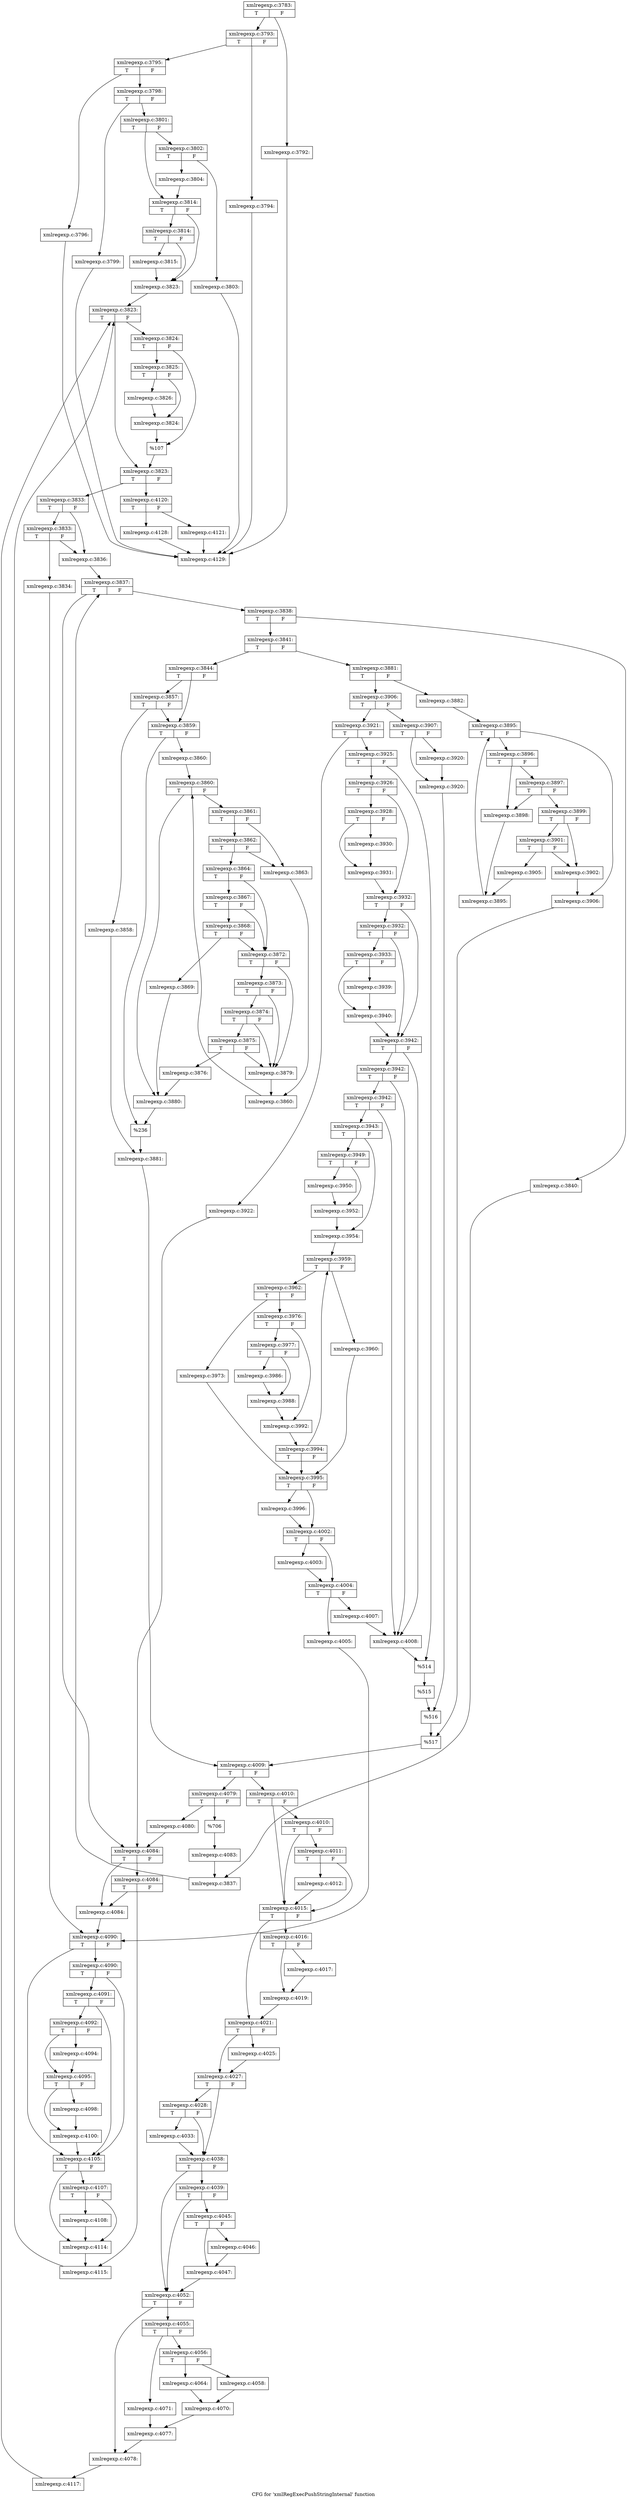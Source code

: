 digraph "CFG for 'xmlRegExecPushStringInternal' function" {
	label="CFG for 'xmlRegExecPushStringInternal' function";

	Node0x563d9d5876f0 [shape=record,label="{xmlregexp.c:3783:|{<s0>T|<s1>F}}"];
	Node0x563d9d5876f0 -> Node0x563d9d6e0880;
	Node0x563d9d5876f0 -> Node0x563d9d6e08d0;
	Node0x563d9d6e0880 [shape=record,label="{xmlregexp.c:3792:}"];
	Node0x563d9d6e0880 -> Node0x563d9d6dd480;
	Node0x563d9d6e08d0 [shape=record,label="{xmlregexp.c:3793:|{<s0>T|<s1>F}}"];
	Node0x563d9d6e08d0 -> Node0x563d9d6e0d90;
	Node0x563d9d6e08d0 -> Node0x563d9d6e0de0;
	Node0x563d9d6e0d90 [shape=record,label="{xmlregexp.c:3794:}"];
	Node0x563d9d6e0d90 -> Node0x563d9d6dd480;
	Node0x563d9d6e0de0 [shape=record,label="{xmlregexp.c:3795:|{<s0>T|<s1>F}}"];
	Node0x563d9d6e0de0 -> Node0x563d9d6e1330;
	Node0x563d9d6e0de0 -> Node0x563d9d6e1380;
	Node0x563d9d6e1330 [shape=record,label="{xmlregexp.c:3796:}"];
	Node0x563d9d6e1330 -> Node0x563d9d6dd480;
	Node0x563d9d6e1380 [shape=record,label="{xmlregexp.c:3798:|{<s0>T|<s1>F}}"];
	Node0x563d9d6e1380 -> Node0x563d9d6e1990;
	Node0x563d9d6e1380 -> Node0x563d9d6e19e0;
	Node0x563d9d6e1990 [shape=record,label="{xmlregexp.c:3799:}"];
	Node0x563d9d6e1990 -> Node0x563d9d6dd480;
	Node0x563d9d6e19e0 [shape=record,label="{xmlregexp.c:3801:|{<s0>T|<s1>F}}"];
	Node0x563d9d6e19e0 -> Node0x563d9d6e2260;
	Node0x563d9d6e19e0 -> Node0x563d9d6e22b0;
	Node0x563d9d6e2260 [shape=record,label="{xmlregexp.c:3802:|{<s0>T|<s1>F}}"];
	Node0x563d9d6e2260 -> Node0x563d9d6e2670;
	Node0x563d9d6e2260 -> Node0x563d9d6e26c0;
	Node0x563d9d6e2670 [shape=record,label="{xmlregexp.c:3803:}"];
	Node0x563d9d6e2670 -> Node0x563d9d6dd480;
	Node0x563d9d6e26c0 [shape=record,label="{xmlregexp.c:3804:}"];
	Node0x563d9d6e26c0 -> Node0x563d9d6e22b0;
	Node0x563d9d6e22b0 [shape=record,label="{xmlregexp.c:3814:|{<s0>T|<s1>F}}"];
	Node0x563d9d6e22b0 -> Node0x563d9d6e2f50;
	Node0x563d9d6e22b0 -> Node0x563d9d6e2f00;
	Node0x563d9d6e2f50 [shape=record,label="{xmlregexp.c:3814:|{<s0>T|<s1>F}}"];
	Node0x563d9d6e2f50 -> Node0x563d9d6e2eb0;
	Node0x563d9d6e2f50 -> Node0x563d9d6e2f00;
	Node0x563d9d6e2eb0 [shape=record,label="{xmlregexp.c:3815:}"];
	Node0x563d9d6e2eb0 -> Node0x563d9d6e2f00;
	Node0x563d9d6e2f00 [shape=record,label="{xmlregexp.c:3823:}"];
	Node0x563d9d6e2f00 -> Node0x563d9d6e4e30;
	Node0x563d9d6e4e30 [shape=record,label="{xmlregexp.c:3823:|{<s0>T|<s1>F}}"];
	Node0x563d9d6e4e30 -> Node0x563d9d6e50e0;
	Node0x563d9d6e4e30 -> Node0x563d9d6e5090;
	Node0x563d9d6e50e0 [shape=record,label="{xmlregexp.c:3824:|{<s0>T|<s1>F}}"];
	Node0x563d9d6e50e0 -> Node0x563d9d6e54f0;
	Node0x563d9d6e50e0 -> Node0x563d9d6e5540;
	Node0x563d9d6e5540 [shape=record,label="{xmlregexp.c:3825:|{<s0>T|<s1>F}}"];
	Node0x563d9d6e5540 -> Node0x563d9d6e58b0;
	Node0x563d9d6e5540 -> Node0x563d9d6e5860;
	Node0x563d9d6e58b0 [shape=record,label="{xmlregexp.c:3826:}"];
	Node0x563d9d6e58b0 -> Node0x563d9d6e5860;
	Node0x563d9d6e5860 [shape=record,label="{xmlregexp.c:3824:}"];
	Node0x563d9d6e5860 -> Node0x563d9d6e54f0;
	Node0x563d9d6e54f0 [shape=record,label="{%107}"];
	Node0x563d9d6e54f0 -> Node0x563d9d6e5090;
	Node0x563d9d6e5090 [shape=record,label="{xmlregexp.c:3823:|{<s0>T|<s1>F}}"];
	Node0x563d9d6e5090 -> Node0x563d9d6e6130;
	Node0x563d9d6e5090 -> Node0x563d9d6e5010;
	Node0x563d9d6e6130 [shape=record,label="{xmlregexp.c:3833:|{<s0>T|<s1>F}}"];
	Node0x563d9d6e6130 -> Node0x563d9d6e6380;
	Node0x563d9d6e6130 -> Node0x563d9d6e6330;
	Node0x563d9d6e6380 [shape=record,label="{xmlregexp.c:3833:|{<s0>T|<s1>F}}"];
	Node0x563d9d6e6380 -> Node0x563d9d6e62e0;
	Node0x563d9d6e6380 -> Node0x563d9d6e6330;
	Node0x563d9d6e62e0 [shape=record,label="{xmlregexp.c:3834:}"];
	Node0x563d9d6e62e0 -> Node0x563d9d6e3ce0;
	Node0x563d9d6e6330 [shape=record,label="{xmlregexp.c:3836:}"];
	Node0x563d9d6e6330 -> Node0x563d9d6e7280;
	Node0x563d9d6e7280 [shape=record,label="{xmlregexp.c:3837:|{<s0>T|<s1>F}}"];
	Node0x563d9d6e7280 -> Node0x563d9d6e7560;
	Node0x563d9d6e7280 -> Node0x563d9d6e7230;
	Node0x563d9d6e7560 [shape=record,label="{xmlregexp.c:3838:|{<s0>T|<s1>F}}"];
	Node0x563d9d6e7560 -> Node0x563d9d6e8260;
	Node0x563d9d6e7560 -> Node0x563d9d6e82b0;
	Node0x563d9d6e8260 [shape=record,label="{xmlregexp.c:3840:}"];
	Node0x563d9d6e8260 -> Node0x563d9d6e74d0;
	Node0x563d9d6e82b0 [shape=record,label="{xmlregexp.c:3841:|{<s0>T|<s1>F}}"];
	Node0x563d9d6e82b0 -> Node0x563d9d6e8b40;
	Node0x563d9d6e82b0 -> Node0x563d9d6e8be0;
	Node0x563d9d6e8b40 [shape=record,label="{xmlregexp.c:3844:|{<s0>T|<s1>F}}"];
	Node0x563d9d6e8b40 -> Node0x563d9d6e9c90;
	Node0x563d9d6e8b40 -> Node0x563d9d6e9c40;
	Node0x563d9d6e9c90 [shape=record,label="{xmlregexp.c:3857:|{<s0>T|<s1>F}}"];
	Node0x563d9d6e9c90 -> Node0x563d9d6e9ba0;
	Node0x563d9d6e9c90 -> Node0x563d9d6e9c40;
	Node0x563d9d6e9ba0 [shape=record,label="{xmlregexp.c:3858:}"];
	Node0x563d9d6e9ba0 -> Node0x563d9d6e9bf0;
	Node0x563d9d6e9c40 [shape=record,label="{xmlregexp.c:3859:|{<s0>T|<s1>F}}"];
	Node0x563d9d6e9c40 -> Node0x563d9d4dc6b0;
	Node0x563d9d6e9c40 -> Node0x563d9d6ea3f0;
	Node0x563d9d4dc6b0 [shape=record,label="{xmlregexp.c:3860:}"];
	Node0x563d9d4dc6b0 -> Node0x563d9d6ea8e0;
	Node0x563d9d6ea8e0 [shape=record,label="{xmlregexp.c:3860:|{<s0>T|<s1>F}}"];
	Node0x563d9d6ea8e0 -> Node0x563d9d6eab60;
	Node0x563d9d6ea8e0 -> Node0x563d9d6ea740;
	Node0x563d9d6eab60 [shape=record,label="{xmlregexp.c:3861:|{<s0>T|<s1>F}}"];
	Node0x563d9d6eab60 -> Node0x563d9d6eb600;
	Node0x563d9d6eab60 -> Node0x563d9d6eb6a0;
	Node0x563d9d6eb6a0 [shape=record,label="{xmlregexp.c:3862:|{<s0>T|<s1>F}}"];
	Node0x563d9d6eb6a0 -> Node0x563d9d6eb600;
	Node0x563d9d6eb6a0 -> Node0x563d9d6eb650;
	Node0x563d9d6eb600 [shape=record,label="{xmlregexp.c:3863:}"];
	Node0x563d9d6eb600 -> Node0x563d9d6eaad0;
	Node0x563d9d6eb650 [shape=record,label="{xmlregexp.c:3864:|{<s0>T|<s1>F}}"];
	Node0x563d9d6eb650 -> Node0x563d9d6ecbc0;
	Node0x563d9d6eb650 -> Node0x563d9d6ecaf0;
	Node0x563d9d6ecbc0 [shape=record,label="{xmlregexp.c:3867:|{<s0>T|<s1>F}}"];
	Node0x563d9d6ecbc0 -> Node0x563d9d6ecb40;
	Node0x563d9d6ecbc0 -> Node0x563d9d6ecaf0;
	Node0x563d9d6ecb40 [shape=record,label="{xmlregexp.c:3868:|{<s0>T|<s1>F}}"];
	Node0x563d9d6ecb40 -> Node0x563d9d6ecaa0;
	Node0x563d9d6ecb40 -> Node0x563d9d6ecaf0;
	Node0x563d9d6ecaa0 [shape=record,label="{xmlregexp.c:3869:}"];
	Node0x563d9d6ecaa0 -> Node0x563d9d6ea740;
	Node0x563d9d6ecaf0 [shape=record,label="{xmlregexp.c:3872:|{<s0>T|<s1>F}}"];
	Node0x563d9d6ecaf0 -> Node0x563d9d6ee400;
	Node0x563d9d6ecaf0 -> Node0x563d9d6ee2b0;
	Node0x563d9d6ee400 [shape=record,label="{xmlregexp.c:3873:|{<s0>T|<s1>F}}"];
	Node0x563d9d6ee400 -> Node0x563d9d6ee380;
	Node0x563d9d6ee400 -> Node0x563d9d6ee2b0;
	Node0x563d9d6ee380 [shape=record,label="{xmlregexp.c:3874:|{<s0>T|<s1>F}}"];
	Node0x563d9d6ee380 -> Node0x563d9d6ee300;
	Node0x563d9d6ee380 -> Node0x563d9d6ee2b0;
	Node0x563d9d6ee300 [shape=record,label="{xmlregexp.c:3875:|{<s0>T|<s1>F}}"];
	Node0x563d9d6ee300 -> Node0x563d9d6ee260;
	Node0x563d9d6ee300 -> Node0x563d9d6ee2b0;
	Node0x563d9d6ee260 [shape=record,label="{xmlregexp.c:3876:}"];
	Node0x563d9d6ee260 -> Node0x563d9d6ea740;
	Node0x563d9d6ee2b0 [shape=record,label="{xmlregexp.c:3879:}"];
	Node0x563d9d6ee2b0 -> Node0x563d9d6eaad0;
	Node0x563d9d6eaad0 [shape=record,label="{xmlregexp.c:3860:}"];
	Node0x563d9d6eaad0 -> Node0x563d9d6ea8e0;
	Node0x563d9d6ea740 [shape=record,label="{xmlregexp.c:3880:}"];
	Node0x563d9d6ea740 -> Node0x563d9d6ea3f0;
	Node0x563d9d6ea3f0 [shape=record,label="{%236}"];
	Node0x563d9d6ea3f0 -> Node0x563d9d6e9bf0;
	Node0x563d9d6e9bf0 [shape=record,label="{xmlregexp.c:3881:}"];
	Node0x563d9d6e9bf0 -> Node0x563d9d6e8b90;
	Node0x563d9d6e8be0 [shape=record,label="{xmlregexp.c:3881:|{<s0>T|<s1>F}}"];
	Node0x563d9d6e8be0 -> Node0x563d9d6efd20;
	Node0x563d9d6e8be0 -> Node0x563d9d6efdc0;
	Node0x563d9d6efd20 [shape=record,label="{xmlregexp.c:3882:}"];
	Node0x563d9d6efd20 -> Node0x563d9d6f0eb0;
	Node0x563d9d6f0eb0 [shape=record,label="{xmlregexp.c:3895:|{<s0>T|<s1>F}}"];
	Node0x563d9d6f0eb0 -> Node0x563d9d6f1130;
	Node0x563d9d6f0eb0 -> Node0x563d9d6f0d10;
	Node0x563d9d6f1130 [shape=record,label="{xmlregexp.c:3896:|{<s0>T|<s1>F}}"];
	Node0x563d9d6f1130 -> Node0x563d9d6f1bd0;
	Node0x563d9d6f1130 -> Node0x563d9d6f1c70;
	Node0x563d9d6f1c70 [shape=record,label="{xmlregexp.c:3897:|{<s0>T|<s1>F}}"];
	Node0x563d9d6f1c70 -> Node0x563d9d6f1bd0;
	Node0x563d9d6f1c70 -> Node0x563d9d6f1c20;
	Node0x563d9d6f1bd0 [shape=record,label="{xmlregexp.c:3898:}"];
	Node0x563d9d6f1bd0 -> Node0x563d9d6f10a0;
	Node0x563d9d6f1c20 [shape=record,label="{xmlregexp.c:3899:|{<s0>T|<s1>F}}"];
	Node0x563d9d6f1c20 -> Node0x563d9d6f3070;
	Node0x563d9d6f1c20 -> Node0x563d9d6f3110;
	Node0x563d9d6f3110 [shape=record,label="{xmlregexp.c:3901:|{<s0>T|<s1>F}}"];
	Node0x563d9d6f3110 -> Node0x563d9d6f3070;
	Node0x563d9d6f3110 -> Node0x563d9d6f30c0;
	Node0x563d9d6f3070 [shape=record,label="{xmlregexp.c:3902:}"];
	Node0x563d9d6f3070 -> Node0x563d9d6f0d10;
	Node0x563d9d6f30c0 [shape=record,label="{xmlregexp.c:3905:}"];
	Node0x563d9d6f30c0 -> Node0x563d9d6f10a0;
	Node0x563d9d6f10a0 [shape=record,label="{xmlregexp.c:3895:}"];
	Node0x563d9d6f10a0 -> Node0x563d9d6f0eb0;
	Node0x563d9d6f0d10 [shape=record,label="{xmlregexp.c:3906:}"];
	Node0x563d9d6f0d10 -> Node0x563d9d6efd70;
	Node0x563d9d6efdc0 [shape=record,label="{xmlregexp.c:3906:|{<s0>T|<s1>F}}"];
	Node0x563d9d6efdc0 -> Node0x563d9d6f3ff0;
	Node0x563d9d6efdc0 -> Node0x563d9d6f4090;
	Node0x563d9d6f3ff0 [shape=record,label="{xmlregexp.c:3907:|{<s0>T|<s1>F}}"];
	Node0x563d9d6f3ff0 -> Node0x563d9d6f56b0;
	Node0x563d9d6f3ff0 -> Node0x563d9d6f5660;
	Node0x563d9d6f56b0 [shape=record,label="{xmlregexp.c:3920:}"];
	Node0x563d9d6f56b0 -> Node0x563d9d6f5660;
	Node0x563d9d6f5660 [shape=record,label="{xmlregexp.c:3920:}"];
	Node0x563d9d6f5660 -> Node0x563d9d6f4040;
	Node0x563d9d6f4090 [shape=record,label="{xmlregexp.c:3921:|{<s0>T|<s1>F}}"];
	Node0x563d9d6f4090 -> Node0x563d9d6f6110;
	Node0x563d9d6f4090 -> Node0x563d9d6f61b0;
	Node0x563d9d6f6110 [shape=record,label="{xmlregexp.c:3922:}"];
	Node0x563d9d6f6110 -> Node0x563d9d6e7230;
	Node0x563d9d6f61b0 [shape=record,label="{xmlregexp.c:3925:|{<s0>T|<s1>F}}"];
	Node0x563d9d6f61b0 -> Node0x563d9d6f6c40;
	Node0x563d9d6f61b0 -> Node0x563d9d6f6c90;
	Node0x563d9d6f6c40 [shape=record,label="{xmlregexp.c:3926:|{<s0>T|<s1>F}}"];
	Node0x563d9d6f6c40 -> Node0x563d9d6f77f0;
	Node0x563d9d6f6c40 -> Node0x563d9d6f7840;
	Node0x563d9d6f77f0 [shape=record,label="{xmlregexp.c:3928:|{<s0>T|<s1>F}}"];
	Node0x563d9d6f77f0 -> Node0x563d9d6f7f00;
	Node0x563d9d6f77f0 -> Node0x563d9d6f7eb0;
	Node0x563d9d6f7eb0 [shape=record,label="{xmlregexp.c:3930:}"];
	Node0x563d9d6f7eb0 -> Node0x563d9d6f7f00;
	Node0x563d9d6f7f00 [shape=record,label="{xmlregexp.c:3931:}"];
	Node0x563d9d6f7f00 -> Node0x563d9d6f7840;
	Node0x563d9d6f7840 [shape=record,label="{xmlregexp.c:3932:|{<s0>T|<s1>F}}"];
	Node0x563d9d6f7840 -> Node0x563d9d6f84c0;
	Node0x563d9d6f7840 -> Node0x563d9d6f8470;
	Node0x563d9d6f84c0 [shape=record,label="{xmlregexp.c:3932:|{<s0>T|<s1>F}}"];
	Node0x563d9d6f84c0 -> Node0x563d9d6f8420;
	Node0x563d9d6f84c0 -> Node0x563d9d6f8470;
	Node0x563d9d6f8420 [shape=record,label="{xmlregexp.c:3933:|{<s0>T|<s1>F}}"];
	Node0x563d9d6f8420 -> Node0x563d9d6f9ca0;
	Node0x563d9d6f8420 -> Node0x563d9d6f9cf0;
	Node0x563d9d6f9ca0 [shape=record,label="{xmlregexp.c:3939:}"];
	Node0x563d9d6f9ca0 -> Node0x563d9d6f9cf0;
	Node0x563d9d6f9cf0 [shape=record,label="{xmlregexp.c:3940:}"];
	Node0x563d9d6f9cf0 -> Node0x563d9d6f8470;
	Node0x563d9d6f8470 [shape=record,label="{xmlregexp.c:3942:|{<s0>T|<s1>F}}"];
	Node0x563d9d6f8470 -> Node0x563d9d6fa550;
	Node0x563d9d6f8470 -> Node0x563d9d6fa480;
	Node0x563d9d6fa550 [shape=record,label="{xmlregexp.c:3942:|{<s0>T|<s1>F}}"];
	Node0x563d9d6fa550 -> Node0x563d9d6fa4d0;
	Node0x563d9d6fa550 -> Node0x563d9d6fa480;
	Node0x563d9d6fa4d0 [shape=record,label="{xmlregexp.c:3942:|{<s0>T|<s1>F}}"];
	Node0x563d9d6fa4d0 -> Node0x563d9d6fa430;
	Node0x563d9d6fa4d0 -> Node0x563d9d6fa480;
	Node0x563d9d6fa430 [shape=record,label="{xmlregexp.c:3943:|{<s0>T|<s1>F}}"];
	Node0x563d9d6fa430 -> Node0x563d9d6fb820;
	Node0x563d9d6fa430 -> Node0x563d9d6fb870;
	Node0x563d9d6fb820 [shape=record,label="{xmlregexp.c:3949:|{<s0>T|<s1>F}}"];
	Node0x563d9d6fb820 -> Node0x563d9d6ed5c0;
	Node0x563d9d6fb820 -> Node0x563d9d6e3aa0;
	Node0x563d9d6ed5c0 [shape=record,label="{xmlregexp.c:3950:}"];
	Node0x563d9d6ed5c0 -> Node0x563d9d6e3aa0;
	Node0x563d9d6e3aa0 [shape=record,label="{xmlregexp.c:3952:}"];
	Node0x563d9d6e3aa0 -> Node0x563d9d6fb870;
	Node0x563d9d6fb870 [shape=record,label="{xmlregexp.c:3954:}"];
	Node0x563d9d6fb870 -> Node0x563d9d6fcfb0;
	Node0x563d9d6fcfb0 [shape=record,label="{xmlregexp.c:3959:|{<s0>T|<s1>F}}"];
	Node0x563d9d6fcfb0 -> Node0x563d9d6fd2a0;
	Node0x563d9d6fcfb0 -> Node0x563d9d6fd2f0;
	Node0x563d9d6fd2a0 [shape=record,label="{xmlregexp.c:3960:}"];
	Node0x563d9d6fd2a0 -> Node0x563d9d6f75c0;
	Node0x563d9d6fd2f0 [shape=record,label="{xmlregexp.c:3962:|{<s0>T|<s1>F}}"];
	Node0x563d9d6fd2f0 -> Node0x563d9d6fe920;
	Node0x563d9d6fd2f0 -> Node0x563d9d6fe970;
	Node0x563d9d6fe920 [shape=record,label="{xmlregexp.c:3973:}"];
	Node0x563d9d6fe920 -> Node0x563d9d6f75c0;
	Node0x563d9d6fe970 [shape=record,label="{xmlregexp.c:3976:|{<s0>T|<s1>F}}"];
	Node0x563d9d6fe970 -> Node0x563d9d6ff0e0;
	Node0x563d9d6fe970 -> Node0x563d9d6ff130;
	Node0x563d9d6ff0e0 [shape=record,label="{xmlregexp.c:3977:|{<s0>T|<s1>F}}"];
	Node0x563d9d6ff0e0 -> Node0x563d9d7005a0;
	Node0x563d9d6ff0e0 -> Node0x563d9d7005f0;
	Node0x563d9d7005a0 [shape=record,label="{xmlregexp.c:3986:}"];
	Node0x563d9d7005a0 -> Node0x563d9d7005f0;
	Node0x563d9d7005f0 [shape=record,label="{xmlregexp.c:3988:}"];
	Node0x563d9d7005f0 -> Node0x563d9d6ff130;
	Node0x563d9d6ff130 [shape=record,label="{xmlregexp.c:3992:}"];
	Node0x563d9d6ff130 -> Node0x563d9d6fcf60;
	Node0x563d9d6fcf60 [shape=record,label="{xmlregexp.c:3994:|{<s0>T|<s1>F}}"];
	Node0x563d9d6fcf60 -> Node0x563d9d6fcfb0;
	Node0x563d9d6fcf60 -> Node0x563d9d6f75c0;
	Node0x563d9d6f75c0 [shape=record,label="{xmlregexp.c:3995:|{<s0>T|<s1>F}}"];
	Node0x563d9d6f75c0 -> Node0x563d9d701fa0;
	Node0x563d9d6f75c0 -> Node0x563d9d701ff0;
	Node0x563d9d701fa0 [shape=record,label="{xmlregexp.c:3996:}"];
	Node0x563d9d701fa0 -> Node0x563d9d701ff0;
	Node0x563d9d701ff0 [shape=record,label="{xmlregexp.c:4002:|{<s0>T|<s1>F}}"];
	Node0x563d9d701ff0 -> Node0x563d9d7026e0;
	Node0x563d9d701ff0 -> Node0x563d9d702730;
	Node0x563d9d7026e0 [shape=record,label="{xmlregexp.c:4003:}"];
	Node0x563d9d7026e0 -> Node0x563d9d702730;
	Node0x563d9d702730 [shape=record,label="{xmlregexp.c:4004:|{<s0>T|<s1>F}}"];
	Node0x563d9d702730 -> Node0x563d9d702bc0;
	Node0x563d9d702730 -> Node0x563d9d702c10;
	Node0x563d9d702bc0 [shape=record,label="{xmlregexp.c:4005:}"];
	Node0x563d9d702bc0 -> Node0x563d9d6e3ce0;
	Node0x563d9d702c10 [shape=record,label="{xmlregexp.c:4007:}"];
	Node0x563d9d702c10 -> Node0x563d9d6fa480;
	Node0x563d9d6fa480 [shape=record,label="{xmlregexp.c:4008:}"];
	Node0x563d9d6fa480 -> Node0x563d9d6f6c90;
	Node0x563d9d6f6c90 [shape=record,label="{%514}"];
	Node0x563d9d6f6c90 -> Node0x563d9d6f6160;
	Node0x563d9d6f6160 [shape=record,label="{%515}"];
	Node0x563d9d6f6160 -> Node0x563d9d6f4040;
	Node0x563d9d6f4040 [shape=record,label="{%516}"];
	Node0x563d9d6f4040 -> Node0x563d9d6efd70;
	Node0x563d9d6efd70 [shape=record,label="{%517}"];
	Node0x563d9d6efd70 -> Node0x563d9d6e8b90;
	Node0x563d9d6e8b90 [shape=record,label="{xmlregexp.c:4009:|{<s0>T|<s1>F}}"];
	Node0x563d9d6e8b90 -> Node0x563d9d7034e0;
	Node0x563d9d6e8b90 -> Node0x563d9d703580;
	Node0x563d9d7034e0 [shape=record,label="{xmlregexp.c:4010:|{<s0>T|<s1>F}}"];
	Node0x563d9d7034e0 -> Node0x563d9d703a60;
	Node0x563d9d7034e0 -> Node0x563d9d703990;
	Node0x563d9d703a60 [shape=record,label="{xmlregexp.c:4010:|{<s0>T|<s1>F}}"];
	Node0x563d9d703a60 -> Node0x563d9d7039e0;
	Node0x563d9d703a60 -> Node0x563d9d703990;
	Node0x563d9d7039e0 [shape=record,label="{xmlregexp.c:4011:|{<s0>T|<s1>F}}"];
	Node0x563d9d7039e0 -> Node0x563d9d703940;
	Node0x563d9d7039e0 -> Node0x563d9d703990;
	Node0x563d9d703940 [shape=record,label="{xmlregexp.c:4012:}"];
	Node0x563d9d703940 -> Node0x563d9d703990;
	Node0x563d9d703990 [shape=record,label="{xmlregexp.c:4015:|{<s0>T|<s1>F}}"];
	Node0x563d9d703990 -> Node0x563d9d704cd0;
	Node0x563d9d703990 -> Node0x563d9d704d20;
	Node0x563d9d704cd0 [shape=record,label="{xmlregexp.c:4016:|{<s0>T|<s1>F}}"];
	Node0x563d9d704cd0 -> Node0x563d9d7055b0;
	Node0x563d9d704cd0 -> Node0x563d9d705600;
	Node0x563d9d7055b0 [shape=record,label="{xmlregexp.c:4017:}"];
	Node0x563d9d7055b0 -> Node0x563d9d705600;
	Node0x563d9d705600 [shape=record,label="{xmlregexp.c:4019:}"];
	Node0x563d9d705600 -> Node0x563d9d704d20;
	Node0x563d9d704d20 [shape=record,label="{xmlregexp.c:4021:|{<s0>T|<s1>F}}"];
	Node0x563d9d704d20 -> Node0x563d9d706000;
	Node0x563d9d704d20 -> Node0x563d9d706050;
	Node0x563d9d706000 [shape=record,label="{xmlregexp.c:4025:}"];
	Node0x563d9d706000 -> Node0x563d9d706050;
	Node0x563d9d706050 [shape=record,label="{xmlregexp.c:4027:|{<s0>T|<s1>F}}"];
	Node0x563d9d706050 -> Node0x563d9d706c70;
	Node0x563d9d706050 -> Node0x563d9d706c20;
	Node0x563d9d706c70 [shape=record,label="{xmlregexp.c:4028:|{<s0>T|<s1>F}}"];
	Node0x563d9d706c70 -> Node0x563d9d706bd0;
	Node0x563d9d706c70 -> Node0x563d9d706c20;
	Node0x563d9d706bd0 [shape=record,label="{xmlregexp.c:4033:}"];
	Node0x563d9d706bd0 -> Node0x563d9d706c20;
	Node0x563d9d706c20 [shape=record,label="{xmlregexp.c:4038:|{<s0>T|<s1>F}}"];
	Node0x563d9d706c20 -> Node0x563d9d707b70;
	Node0x563d9d706c20 -> Node0x563d9d707b20;
	Node0x563d9d707b70 [shape=record,label="{xmlregexp.c:4039:|{<s0>T|<s1>F}}"];
	Node0x563d9d707b70 -> Node0x563d9d707ad0;
	Node0x563d9d707b70 -> Node0x563d9d707b20;
	Node0x563d9d707ad0 [shape=record,label="{xmlregexp.c:4045:|{<s0>T|<s1>F}}"];
	Node0x563d9d707ad0 -> Node0x563d9d708d70;
	Node0x563d9d707ad0 -> Node0x563d9d708dc0;
	Node0x563d9d708d70 [shape=record,label="{xmlregexp.c:4046:}"];
	Node0x563d9d708d70 -> Node0x563d9d708dc0;
	Node0x563d9d708dc0 [shape=record,label="{xmlregexp.c:4047:}"];
	Node0x563d9d708dc0 -> Node0x563d9d707b20;
	Node0x563d9d707b20 [shape=record,label="{xmlregexp.c:4052:|{<s0>T|<s1>F}}"];
	Node0x563d9d707b20 -> Node0x563d9d70b030;
	Node0x563d9d707b20 -> Node0x563d9d70b080;
	Node0x563d9d70b030 [shape=record,label="{xmlregexp.c:4055:|{<s0>T|<s1>F}}"];
	Node0x563d9d70b030 -> Node0x563d9d70b570;
	Node0x563d9d70b030 -> Node0x563d9d70b610;
	Node0x563d9d70b570 [shape=record,label="{xmlregexp.c:4056:|{<s0>T|<s1>F}}"];
	Node0x563d9d70b570 -> Node0x563d9d70bd30;
	Node0x563d9d70b570 -> Node0x563d9d70bdd0;
	Node0x563d9d70bd30 [shape=record,label="{xmlregexp.c:4058:}"];
	Node0x563d9d70bd30 -> Node0x563d9d70bd80;
	Node0x563d9d70bdd0 [shape=record,label="{xmlregexp.c:4064:}"];
	Node0x563d9d70bdd0 -> Node0x563d9d70bd80;
	Node0x563d9d70bd80 [shape=record,label="{xmlregexp.c:4070:}"];
	Node0x563d9d70bd80 -> Node0x563d9d70b5c0;
	Node0x563d9d70b610 [shape=record,label="{xmlregexp.c:4071:}"];
	Node0x563d9d70b610 -> Node0x563d9d70b5c0;
	Node0x563d9d70b5c0 [shape=record,label="{xmlregexp.c:4077:}"];
	Node0x563d9d70b5c0 -> Node0x563d9d70b080;
	Node0x563d9d70b080 [shape=record,label="{xmlregexp.c:4078:}"];
	Node0x563d9d70b080 -> Node0x563d9d70da30;
	Node0x563d9d703580 [shape=record,label="{xmlregexp.c:4079:|{<s0>T|<s1>F}}"];
	Node0x563d9d703580 -> Node0x563d9d70dba0;
	Node0x563d9d703580 -> Node0x563d9d70dbf0;
	Node0x563d9d70dba0 [shape=record,label="{xmlregexp.c:4080:}"];
	Node0x563d9d70dba0 -> Node0x563d9d6e7230;
	Node0x563d9d70dbf0 [shape=record,label="{%706}"];
	Node0x563d9d70dbf0 -> Node0x563d9d703530;
	Node0x563d9d703530 [shape=record,label="{xmlregexp.c:4083:}"];
	Node0x563d9d703530 -> Node0x563d9d6e74d0;
	Node0x563d9d6e74d0 [shape=record,label="{xmlregexp.c:3837:}"];
	Node0x563d9d6e74d0 -> Node0x563d9d6e7280;
	Node0x563d9d6e7230 [shape=record,label="{xmlregexp.c:4084:|{<s0>T|<s1>F}}"];
	Node0x563d9d6e7230 -> Node0x563d9d70e7f0;
	Node0x563d9d6e7230 -> Node0x563d9d70e890;
	Node0x563d9d70e890 [shape=record,label="{xmlregexp.c:4084:|{<s0>T|<s1>F}}"];
	Node0x563d9d70e890 -> Node0x563d9d70e7f0;
	Node0x563d9d70e890 -> Node0x563d9d70e840;
	Node0x563d9d70e7f0 [shape=record,label="{xmlregexp.c:4084:}"];
	Node0x563d9d70e7f0 -> Node0x563d9d6e3ce0;
	Node0x563d9d6e3ce0 [shape=record,label="{xmlregexp.c:4090:|{<s0>T|<s1>F}}"];
	Node0x563d9d6e3ce0 -> Node0x563d9d70f330;
	Node0x563d9d6e3ce0 -> Node0x563d9d70f260;
	Node0x563d9d70f330 [shape=record,label="{xmlregexp.c:4090:|{<s0>T|<s1>F}}"];
	Node0x563d9d70f330 -> Node0x563d9d70f2b0;
	Node0x563d9d70f330 -> Node0x563d9d70f260;
	Node0x563d9d70f2b0 [shape=record,label="{xmlregexp.c:4091:|{<s0>T|<s1>F}}"];
	Node0x563d9d70f2b0 -> Node0x563d9d70f210;
	Node0x563d9d70f2b0 -> Node0x563d9d70f260;
	Node0x563d9d70f210 [shape=record,label="{xmlregexp.c:4092:|{<s0>T|<s1>F}}"];
	Node0x563d9d70f210 -> Node0x563d9d70ff90;
	Node0x563d9d70f210 -> Node0x563d9d70ffe0;
	Node0x563d9d70ff90 [shape=record,label="{xmlregexp.c:4094:}"];
	Node0x563d9d70ff90 -> Node0x563d9d70ffe0;
	Node0x563d9d70ffe0 [shape=record,label="{xmlregexp.c:4095:|{<s0>T|<s1>F}}"];
	Node0x563d9d70ffe0 -> Node0x563d9d710e40;
	Node0x563d9d70ffe0 -> Node0x563d9d710e90;
	Node0x563d9d710e40 [shape=record,label="{xmlregexp.c:4098:}"];
	Node0x563d9d710e40 -> Node0x563d9d710e90;
	Node0x563d9d710e90 [shape=record,label="{xmlregexp.c:4100:}"];
	Node0x563d9d710e90 -> Node0x563d9d70f260;
	Node0x563d9d70f260 [shape=record,label="{xmlregexp.c:4105:|{<s0>T|<s1>F}}"];
	Node0x563d9d70f260 -> Node0x563d9d712550;
	Node0x563d9d70f260 -> Node0x563d9d712500;
	Node0x563d9d712550 [shape=record,label="{xmlregexp.c:4107:|{<s0>T|<s1>F}}"];
	Node0x563d9d712550 -> Node0x563d9d7124b0;
	Node0x563d9d712550 -> Node0x563d9d712500;
	Node0x563d9d7124b0 [shape=record,label="{xmlregexp.c:4108:}"];
	Node0x563d9d7124b0 -> Node0x563d9d712500;
	Node0x563d9d712500 [shape=record,label="{xmlregexp.c:4114:}"];
	Node0x563d9d712500 -> Node0x563d9d70e840;
	Node0x563d9d70e840 [shape=record,label="{xmlregexp.c:4115:}"];
	Node0x563d9d70e840 -> Node0x563d9d6e4e30;
	Node0x563d9d70da30 [shape=record,label="{xmlregexp.c:4117:}"];
	Node0x563d9d70da30 -> Node0x563d9d6e4e30;
	Node0x563d9d6e5010 [shape=record,label="{xmlregexp.c:4120:|{<s0>T|<s1>F}}"];
	Node0x563d9d6e5010 -> Node0x563d9d713de0;
	Node0x563d9d6e5010 -> Node0x563d9d713e30;
	Node0x563d9d713de0 [shape=record,label="{xmlregexp.c:4121:}"];
	Node0x563d9d713de0 -> Node0x563d9d6dd480;
	Node0x563d9d713e30 [shape=record,label="{xmlregexp.c:4128:}"];
	Node0x563d9d713e30 -> Node0x563d9d6dd480;
	Node0x563d9d6dd480 [shape=record,label="{xmlregexp.c:4129:}"];
}
